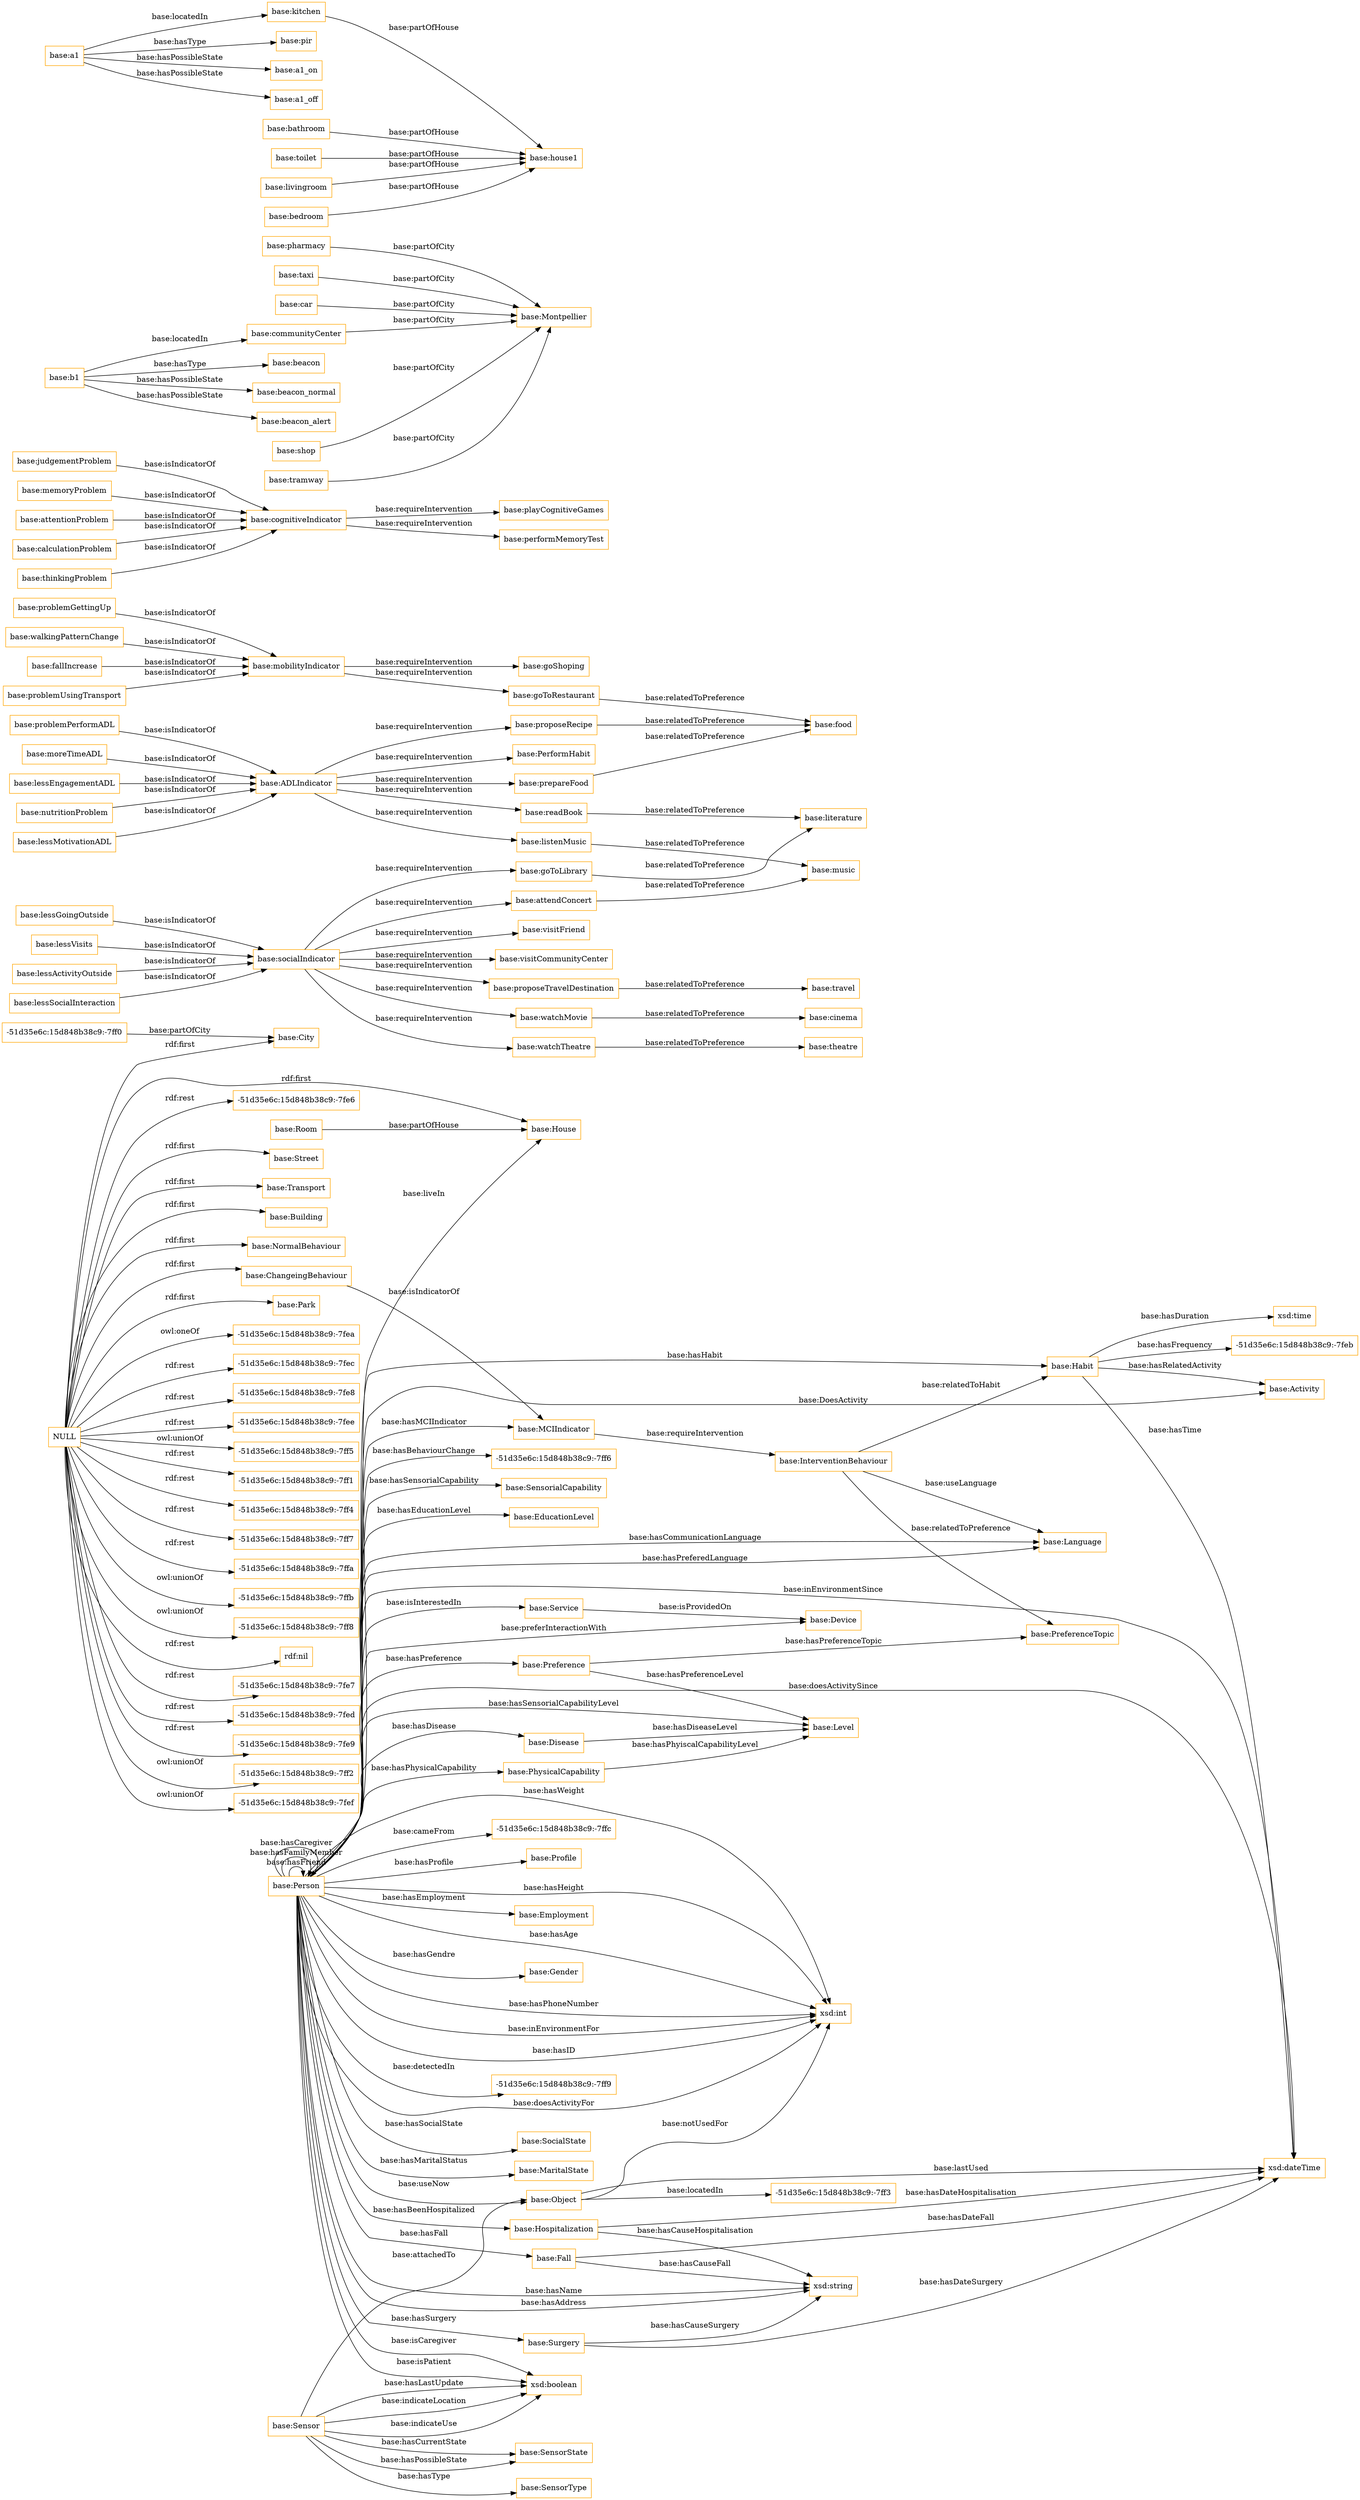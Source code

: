 digraph ar2dtool_diagram { 
rankdir=LR;
size="1501"
node [shape = rectangle, color="orange"]; "base:City" "base:InterventionBehaviour" "-51d35e6c:15d848b38c9:-7ff0" "base:Device" "base:Service" "-51d35e6c:15d848b38c9:-7ffc" "base:SensorType" "base:ChangeingBehaviour" "base:Sensor" "base:Profile" "base:PhysicalCapability" "base:Employment" "base:SensorState" "base:Street" "base:PreferenceTopic" "base:Gender" "base:Transport" "base:Habit" "base:Building" "base:Preference" "base:Disease" "-51d35e6c:15d848b38c9:-7ff9" "base:MCIIndicator" "base:SocialState" "base:Room" "base:Level" "base:MaritalState" "base:NormalBehaviour" "base:Activity" "base:Hospitalization" "base:Fall" "base:Person" "base:Park" "base:Surgery" "base:House" "base:Language" "-51d35e6c:15d848b38c9:-7ff3" "base:Object" "-51d35e6c:15d848b38c9:-7ff6" "base:SensorialCapability" "base:EducationLevel" ; /*classes style*/
	"base:prepareFood" -> "base:food" [ label = "base:relatedToPreference" ];
	"base:judgementProblem" -> "base:cognitiveIndicator" [ label = "base:isIndicatorOf" ];
	"base:watchTheatre" -> "base:theatre" [ label = "base:relatedToPreference" ];
	"base:goToLibrary" -> "base:literature" [ label = "base:relatedToPreference" ];
	"base:pharmacy" -> "base:Montpellier" [ label = "base:partOfCity" ];
	"base:problemPerformADL" -> "base:ADLIndicator" [ label = "base:isIndicatorOf" ];
	"base:taxi" -> "base:Montpellier" [ label = "base:partOfCity" ];
	"base:readBook" -> "base:literature" [ label = "base:relatedToPreference" ];
	"base:mobilityIndicator" -> "base:goToRestaurant" [ label = "base:requireIntervention" ];
	"base:mobilityIndicator" -> "base:goShoping" [ label = "base:requireIntervention" ];
	"base:problemUsingTransport" -> "base:mobilityIndicator" [ label = "base:isIndicatorOf" ];
	"base:ADLIndicator" -> "base:readBook" [ label = "base:requireIntervention" ];
	"base:ADLIndicator" -> "base:proposeRecipe" [ label = "base:requireIntervention" ];
	"base:ADLIndicator" -> "base:prepareFood" [ label = "base:requireIntervention" ];
	"base:ADLIndicator" -> "base:listenMusic" [ label = "base:requireIntervention" ];
	"base:ADLIndicator" -> "base:PerformHabit" [ label = "base:requireIntervention" ];
	"base:lessSocialInteraction" -> "base:socialIndicator" [ label = "base:isIndicatorOf" ];
	"base:lessGoingOutside" -> "base:socialIndicator" [ label = "base:isIndicatorOf" ];
	"base:goToRestaurant" -> "base:food" [ label = "base:relatedToPreference" ];
	"base:moreTimeADL" -> "base:ADLIndicator" [ label = "base:isIndicatorOf" ];
	"base:cognitiveIndicator" -> "base:playCognitiveGames" [ label = "base:requireIntervention" ];
	"base:cognitiveIndicator" -> "base:performMemoryTest" [ label = "base:requireIntervention" ];
	"base:a1" -> "base:kitchen" [ label = "base:locatedIn" ];
	"base:a1" -> "base:pir" [ label = "base:hasType" ];
	"base:a1" -> "base:a1_on" [ label = "base:hasPossibleState" ];
	"base:a1" -> "base:a1_off" [ label = "base:hasPossibleState" ];
	"base:bathroom" -> "base:house1" [ label = "base:partOfHouse" ];
	"base:toilet" -> "base:house1" [ label = "base:partOfHouse" ];
	"base:proposeTravelDestination" -> "base:travel" [ label = "base:relatedToPreference" ];
	"base:car" -> "base:Montpellier" [ label = "base:partOfCity" ];
	"base:memoryProblem" -> "base:cognitiveIndicator" [ label = "base:isIndicatorOf" ];
	"base:problemGettingUp" -> "base:mobilityIndicator" [ label = "base:isIndicatorOf" ];
	"base:lessEngagementADL" -> "base:ADLIndicator" [ label = "base:isIndicatorOf" ];
	"base:kitchen" -> "base:house1" [ label = "base:partOfHouse" ];
	"NULL" -> "-51d35e6c:15d848b38c9:-7fea" [ label = "owl:oneOf" ];
	"NULL" -> "-51d35e6c:15d848b38c9:-7fec" [ label = "rdf:rest" ];
	"NULL" -> "base:City" [ label = "rdf:first" ];
	"NULL" -> "base:ChangeingBehaviour" [ label = "rdf:first" ];
	"NULL" -> "base:House" [ label = "rdf:first" ];
	"NULL" -> "-51d35e6c:15d848b38c9:-7fe8" [ label = "rdf:rest" ];
	"NULL" -> "base:Transport" [ label = "rdf:first" ];
	"NULL" -> "-51d35e6c:15d848b38c9:-7fee" [ label = "rdf:rest" ];
	"NULL" -> "-51d35e6c:15d848b38c9:-7ff5" [ label = "owl:unionOf" ];
	"NULL" -> "-51d35e6c:15d848b38c9:-7ff1" [ label = "rdf:rest" ];
	"NULL" -> "-51d35e6c:15d848b38c9:-7ff4" [ label = "rdf:rest" ];
	"NULL" -> "-51d35e6c:15d848b38c9:-7ff7" [ label = "rdf:rest" ];
	"NULL" -> "-51d35e6c:15d848b38c9:-7ffa" [ label = "rdf:rest" ];
	"NULL" -> "-51d35e6c:15d848b38c9:-7ffb" [ label = "owl:unionOf" ];
	"NULL" -> "-51d35e6c:15d848b38c9:-7ff8" [ label = "owl:unionOf" ];
	"NULL" -> "rdf:nil" [ label = "rdf:rest" ];
	"NULL" -> "-51d35e6c:15d848b38c9:-7fe7" [ label = "rdf:rest" ];
	"NULL" -> "-51d35e6c:15d848b38c9:-7fed" [ label = "rdf:rest" ];
	"NULL" -> "base:Building" [ label = "rdf:first" ];
	"NULL" -> "base:Street" [ label = "rdf:first" ];
	"NULL" -> "base:NormalBehaviour" [ label = "rdf:first" ];
	"NULL" -> "base:Park" [ label = "rdf:first" ];
	"NULL" -> "-51d35e6c:15d848b38c9:-7fe9" [ label = "rdf:rest" ];
	"NULL" -> "-51d35e6c:15d848b38c9:-7ff2" [ label = "owl:unionOf" ];
	"NULL" -> "-51d35e6c:15d848b38c9:-7fef" [ label = "owl:unionOf" ];
	"NULL" -> "-51d35e6c:15d848b38c9:-7fe6" [ label = "rdf:rest" ];
	"base:livingroom" -> "base:house1" [ label = "base:partOfHouse" ];
	"base:socialIndicator" -> "base:watchTheatre" [ label = "base:requireIntervention" ];
	"base:socialIndicator" -> "base:watchMovie" [ label = "base:requireIntervention" ];
	"base:socialIndicator" -> "base:visitFriend" [ label = "base:requireIntervention" ];
	"base:socialIndicator" -> "base:visitCommunityCenter" [ label = "base:requireIntervention" ];
	"base:socialIndicator" -> "base:proposeTravelDestination" [ label = "base:requireIntervention" ];
	"base:socialIndicator" -> "base:goToLibrary" [ label = "base:requireIntervention" ];
	"base:socialIndicator" -> "base:attendConcert" [ label = "base:requireIntervention" ];
	"base:attentionProblem" -> "base:cognitiveIndicator" [ label = "base:isIndicatorOf" ];
	"base:lessVisits" -> "base:socialIndicator" [ label = "base:isIndicatorOf" ];
	"base:communityCenter" -> "base:Montpellier" [ label = "base:partOfCity" ];
	"base:proposeRecipe" -> "base:food" [ label = "base:relatedToPreference" ];
	"base:walkingPatternChange" -> "base:mobilityIndicator" [ label = "base:isIndicatorOf" ];
	"base:listenMusic" -> "base:music" [ label = "base:relatedToPreference" ];
	"base:bedroom" -> "base:house1" [ label = "base:partOfHouse" ];
	"base:lessActivityOutside" -> "base:socialIndicator" [ label = "base:isIndicatorOf" ];
	"base:fallIncrease" -> "base:mobilityIndicator" [ label = "base:isIndicatorOf" ];
	"base:nutritionProblem" -> "base:ADLIndicator" [ label = "base:isIndicatorOf" ];
	"base:watchMovie" -> "base:cinema" [ label = "base:relatedToPreference" ];
	"base:lessMotivationADL" -> "base:ADLIndicator" [ label = "base:isIndicatorOf" ];
	"base:shop" -> "base:Montpellier" [ label = "base:partOfCity" ];
	"base:calculationProblem" -> "base:cognitiveIndicator" [ label = "base:isIndicatorOf" ];
	"base:b1" -> "base:communityCenter" [ label = "base:locatedIn" ];
	"base:b1" -> "base:beacon" [ label = "base:hasType" ];
	"base:b1" -> "base:beacon_normal" [ label = "base:hasPossibleState" ];
	"base:b1" -> "base:beacon_alert" [ label = "base:hasPossibleState" ];
	"base:attendConcert" -> "base:music" [ label = "base:relatedToPreference" ];
	"base:thinkingProblem" -> "base:cognitiveIndicator" [ label = "base:isIndicatorOf" ];
	"base:tramway" -> "base:Montpellier" [ label = "base:partOfCity" ];
	"base:Person" -> "xsd:int" [ label = "base:doesActivityFor" ];
	"base:Habit" -> "base:Activity" [ label = "base:hasRelatedActivity" ];
	"base:Person" -> "base:Person" [ label = "base:hasFriend" ];
	"base:Person" -> "base:Profile" [ label = "base:hasProfile" ];
	"base:Person" -> "xsd:boolean" [ label = "base:isCaregiver" ];
	"base:Person" -> "base:Activity" [ label = "base:DoesActivity" ];
	"base:Person" -> "base:Habit" [ label = "base:hasHabit" ];
	"base:Object" -> "-51d35e6c:15d848b38c9:-7ff3" [ label = "base:locatedIn" ];
	"base:Person" -> "-51d35e6c:15d848b38c9:-7ffc" [ label = "base:cameFrom" ];
	"base:Person" -> "xsd:int" [ label = "base:hasWeight" ];
	"base:Sensor" -> "xsd:boolean" [ label = "base:indicateLocation" ];
	"base:PhysicalCapability" -> "base:Level" [ label = "base:hasPhyiscalCapabilityLevel" ];
	"base:Person" -> "xsd:dateTime" [ label = "base:inEnvironmentSince" ];
	"base:Person" -> "xsd:string" [ label = "base:hasName" ];
	"base:Surgery" -> "xsd:dateTime" [ label = "base:hasDateSurgery" ];
	"base:Hospitalization" -> "xsd:string" [ label = "base:hasCauseHospitalisation" ];
	"base:Person" -> "base:SensorialCapability" [ label = "base:hasSensorialCapability" ];
	"base:Habit" -> "xsd:time" [ label = "base:hasDuration" ];
	"base:Person" -> "base:Person" [ label = "base:hasFamilyMember" ];
	"base:Person" -> "base:Hospitalization" [ label = "base:hasBeenHospitalized" ];
	"base:Person" -> "base:Employment" [ label = "base:hasEmployment" ];
	"base:Sensor" -> "base:SensorType" [ label = "base:hasType" ];
	"base:MCIIndicator" -> "base:InterventionBehaviour" [ label = "base:requireIntervention" ];
	"base:Person" -> "base:Device" [ label = "base:preferInteractionWith" ];
	"base:Person" -> "base:Language" [ label = "base:hasPreferedLanguage" ];
	"-51d35e6c:15d848b38c9:-7ff0" -> "base:City" [ label = "base:partOfCity" ];
	"base:Person" -> "xsd:int" [ label = "base:hasPhoneNumber" ];
	"base:Person" -> "base:PhysicalCapability" [ label = "base:hasPhysicalCapability" ];
	"base:Person" -> "base:Person" [ label = "base:hasCaregiver" ];
	"base:Object" -> "xsd:int" [ label = "base:notUsedFor" ];
	"base:Disease" -> "base:Level" [ label = "base:hasDiseaseLevel" ];
	"base:Person" -> "base:Surgery" [ label = "base:hasSurgery" ];
	"base:Person" -> "base:Language" [ label = "base:hasCommunicationLanguage" ];
	"base:Person" -> "xsd:int" [ label = "base:inEnvironmentFor" ];
	"base:Person" -> "base:Disease" [ label = "base:hasDisease" ];
	"base:ChangeingBehaviour" -> "base:MCIIndicator" [ label = "base:isIndicatorOf" ];
	"base:Person" -> "base:SocialState" [ label = "base:hasSocialState" ];
	"base:Person" -> "-51d35e6c:15d848b38c9:-7ff9" [ label = "base:detectedIn" ];
	"base:Person" -> "-51d35e6c:15d848b38c9:-7ff6" [ label = "base:hasBehaviourChange" ];
	"base:Habit" -> "-51d35e6c:15d848b38c9:-7feb" [ label = "base:hasFrequency" ];
	"base:Hospitalization" -> "xsd:dateTime" [ label = "base:hasDateHospitalisation" ];
	"base:Habit" -> "xsd:dateTime" [ label = "base:hasTime" ];
	"base:Person" -> "base:Service" [ label = "base:isInterestedIn" ];
	"base:Person" -> "base:MCIIndicator" [ label = "base:hasMCIIndicator" ];
	"base:Person" -> "base:Gender" [ label = "base:hasGendre" ];
	"base:Person" -> "xsd:boolean" [ label = "base:isPatient" ];
	"base:Fall" -> "xsd:string" [ label = "base:hasCauseFall" ];
	"base:Person" -> "xsd:dateTime" [ label = "base:doesActivitySince" ];
	"base:Object" -> "xsd:dateTime" [ label = "base:lastUsed" ];
	"base:Person" -> "base:MaritalState" [ label = "base:hasMaritalStatus" ];
	"base:Preference" -> "base:PreferenceTopic" [ label = "base:hasPreferenceTopic" ];
	"base:Person" -> "base:Preference" [ label = "base:hasPreference" ];
	"base:Person" -> "base:EducationLevel" [ label = "base:hasEducationLevel" ];
	"base:Person" -> "xsd:int" [ label = "base:hasHeight" ];
	"base:Service" -> "base:Device" [ label = "base:isProvidedOn" ];
	"base:Sensor" -> "xsd:boolean" [ label = "base:indicateUse" ];
	"base:Person" -> "base:Fall" [ label = "base:hasFall" ];
	"base:Room" -> "base:House" [ label = "base:partOfHouse" ];
	"base:Person" -> "base:Level" [ label = "base:hasSensorialCapabilityLevel" ];
	"base:Sensor" -> "base:SensorState" [ label = "base:hasCurrentState" ];
	"base:InterventionBehaviour" -> "base:PreferenceTopic" [ label = "base:relatedToPreference" ];
	"base:Person" -> "base:House" [ label = "base:liveIn" ];
	"base:Sensor" -> "xsd:boolean" [ label = "base:hasLastUpdate" ];
	"base:Person" -> "base:Object" [ label = "base:useNow" ];
	"base:Sensor" -> "base:SensorState" [ label = "base:hasPossibleState" ];
	"base:Preference" -> "base:Level" [ label = "base:hasPreferenceLevel" ];
	"base:Surgery" -> "xsd:string" [ label = "base:hasCauseSurgery" ];
	"base:Person" -> "xsd:int" [ label = "base:hasAge" ];
	"base:Person" -> "xsd:string" [ label = "base:hasAddress" ];
	"base:InterventionBehaviour" -> "base:Language" [ label = "base:useLanguage" ];
	"base:InterventionBehaviour" -> "base:Habit" [ label = "base:relatedToHabit" ];
	"base:Fall" -> "xsd:dateTime" [ label = "base:hasDateFall" ];
	"base:Sensor" -> "base:Object" [ label = "base:attachedTo" ];
	"base:Person" -> "xsd:int" [ label = "base:hasID" ];

}
